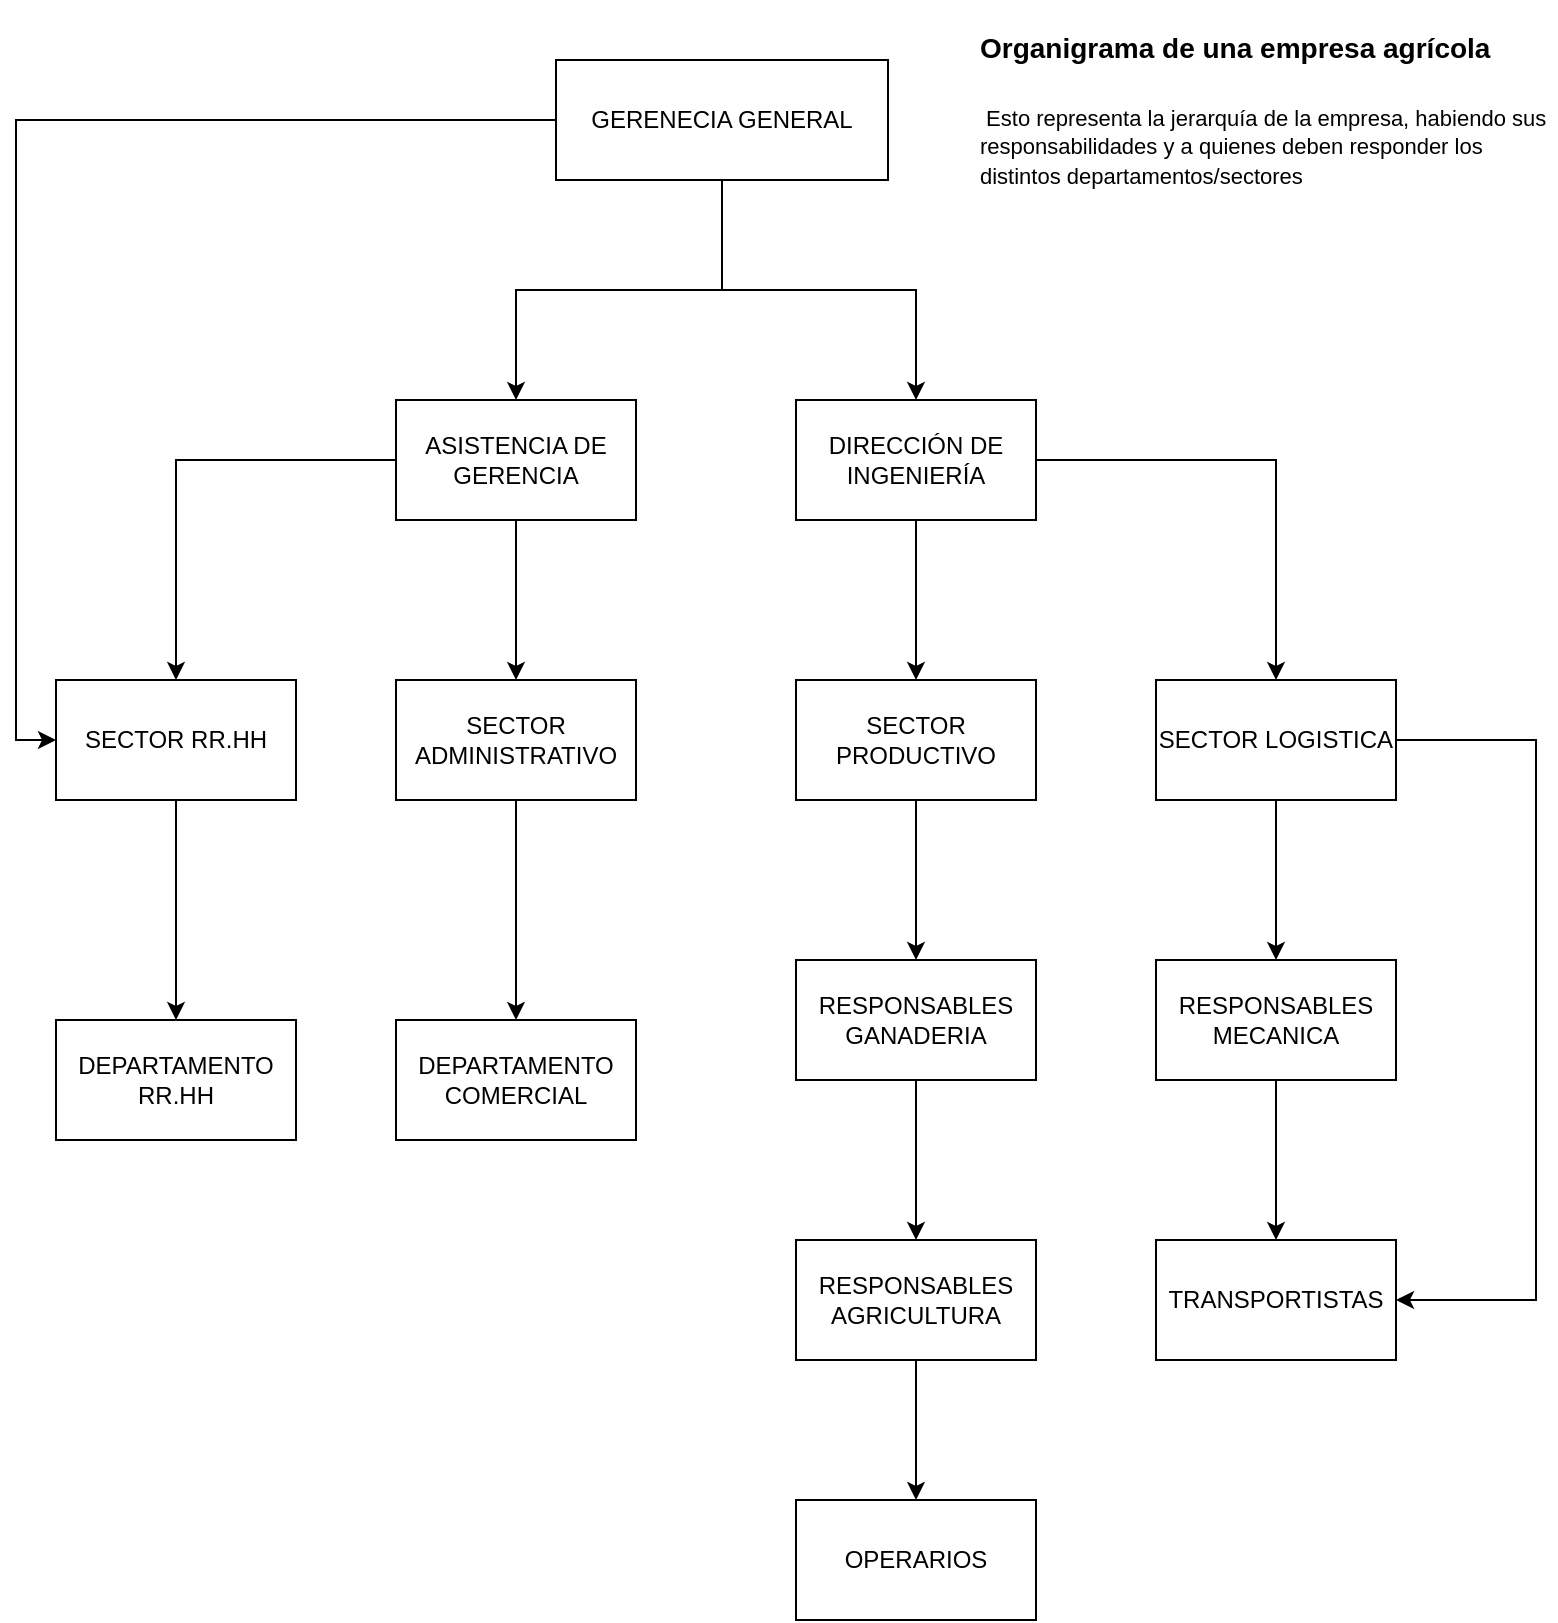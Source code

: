 <mxfile version="24.0.6" type="github">
  <diagram name="Página-1" id="VDvTuNJUogok4bshPlbD">
    <mxGraphModel dx="1674" dy="754" grid="1" gridSize="10" guides="1" tooltips="1" connect="1" arrows="1" fold="1" page="1" pageScale="1" pageWidth="827" pageHeight="1169" math="0" shadow="0">
      <root>
        <mxCell id="0" />
        <mxCell id="1" parent="0" />
        <mxCell id="oBVNPdmU14TKFL_bj563-8" style="edgeStyle=orthogonalEdgeStyle;rounded=0;orthogonalLoop=1;jettySize=auto;html=1;entryX=0.5;entryY=0;entryDx=0;entryDy=0;" edge="1" parent="1" source="oBVNPdmU14TKFL_bj563-1" target="oBVNPdmU14TKFL_bj563-2">
          <mxGeometry relative="1" as="geometry" />
        </mxCell>
        <mxCell id="oBVNPdmU14TKFL_bj563-9" style="edgeStyle=orthogonalEdgeStyle;rounded=0;orthogonalLoop=1;jettySize=auto;html=1;entryX=0.5;entryY=0;entryDx=0;entryDy=0;" edge="1" parent="1" source="oBVNPdmU14TKFL_bj563-1" target="oBVNPdmU14TKFL_bj563-5">
          <mxGeometry relative="1" as="geometry" />
        </mxCell>
        <mxCell id="oBVNPdmU14TKFL_bj563-29" style="edgeStyle=orthogonalEdgeStyle;rounded=0;orthogonalLoop=1;jettySize=auto;html=1;entryX=0;entryY=0.5;entryDx=0;entryDy=0;" edge="1" parent="1" source="oBVNPdmU14TKFL_bj563-1" target="oBVNPdmU14TKFL_bj563-6">
          <mxGeometry relative="1" as="geometry" />
        </mxCell>
        <mxCell id="oBVNPdmU14TKFL_bj563-1" value="GERENECIA GENERAL" style="rounded=0;whiteSpace=wrap;html=1;" vertex="1" parent="1">
          <mxGeometry x="310" y="30" width="166" height="60" as="geometry" />
        </mxCell>
        <mxCell id="oBVNPdmU14TKFL_bj563-10" style="edgeStyle=orthogonalEdgeStyle;rounded=0;orthogonalLoop=1;jettySize=auto;html=1;entryX=0.5;entryY=0;entryDx=0;entryDy=0;" edge="1" parent="1" source="oBVNPdmU14TKFL_bj563-2" target="oBVNPdmU14TKFL_bj563-6">
          <mxGeometry relative="1" as="geometry" />
        </mxCell>
        <mxCell id="oBVNPdmU14TKFL_bj563-11" style="edgeStyle=orthogonalEdgeStyle;rounded=0;orthogonalLoop=1;jettySize=auto;html=1;entryX=0.5;entryY=0;entryDx=0;entryDy=0;" edge="1" parent="1" source="oBVNPdmU14TKFL_bj563-2" target="oBVNPdmU14TKFL_bj563-3">
          <mxGeometry relative="1" as="geometry" />
        </mxCell>
        <mxCell id="oBVNPdmU14TKFL_bj563-2" value="ASISTENCIA DE GERENCIA" style="rounded=0;whiteSpace=wrap;html=1;" vertex="1" parent="1">
          <mxGeometry x="230" y="200" width="120" height="60" as="geometry" />
        </mxCell>
        <mxCell id="oBVNPdmU14TKFL_bj563-28" style="edgeStyle=orthogonalEdgeStyle;rounded=0;orthogonalLoop=1;jettySize=auto;html=1;" edge="1" parent="1" source="oBVNPdmU14TKFL_bj563-3" target="oBVNPdmU14TKFL_bj563-25">
          <mxGeometry relative="1" as="geometry" />
        </mxCell>
        <mxCell id="oBVNPdmU14TKFL_bj563-3" value="SECTOR ADMINISTRATIVO" style="rounded=0;whiteSpace=wrap;html=1;" vertex="1" parent="1">
          <mxGeometry x="230" y="340" width="120" height="60" as="geometry" />
        </mxCell>
        <mxCell id="oBVNPdmU14TKFL_bj563-18" style="edgeStyle=orthogonalEdgeStyle;rounded=0;orthogonalLoop=1;jettySize=auto;html=1;" edge="1" parent="1" source="oBVNPdmU14TKFL_bj563-4" target="oBVNPdmU14TKFL_bj563-14">
          <mxGeometry relative="1" as="geometry" />
        </mxCell>
        <mxCell id="oBVNPdmU14TKFL_bj563-4" value="SECTOR PRODUCTIVO" style="rounded=0;whiteSpace=wrap;html=1;" vertex="1" parent="1">
          <mxGeometry x="430" y="340" width="120" height="60" as="geometry" />
        </mxCell>
        <mxCell id="oBVNPdmU14TKFL_bj563-12" style="edgeStyle=orthogonalEdgeStyle;rounded=0;orthogonalLoop=1;jettySize=auto;html=1;entryX=0.5;entryY=0;entryDx=0;entryDy=0;" edge="1" parent="1" source="oBVNPdmU14TKFL_bj563-5" target="oBVNPdmU14TKFL_bj563-4">
          <mxGeometry relative="1" as="geometry" />
        </mxCell>
        <mxCell id="oBVNPdmU14TKFL_bj563-13" style="edgeStyle=orthogonalEdgeStyle;rounded=0;orthogonalLoop=1;jettySize=auto;html=1;entryX=0.5;entryY=0;entryDx=0;entryDy=0;" edge="1" parent="1" source="oBVNPdmU14TKFL_bj563-5" target="oBVNPdmU14TKFL_bj563-7">
          <mxGeometry relative="1" as="geometry" />
        </mxCell>
        <mxCell id="oBVNPdmU14TKFL_bj563-5" value="DIRECCIÓN DE INGENIERÍA" style="rounded=0;whiteSpace=wrap;html=1;" vertex="1" parent="1">
          <mxGeometry x="430" y="200" width="120" height="60" as="geometry" />
        </mxCell>
        <mxCell id="oBVNPdmU14TKFL_bj563-27" style="edgeStyle=orthogonalEdgeStyle;rounded=0;orthogonalLoop=1;jettySize=auto;html=1;" edge="1" parent="1" source="oBVNPdmU14TKFL_bj563-6" target="oBVNPdmU14TKFL_bj563-26">
          <mxGeometry relative="1" as="geometry" />
        </mxCell>
        <mxCell id="oBVNPdmU14TKFL_bj563-6" value="SECTOR RR.HH" style="rounded=0;whiteSpace=wrap;html=1;" vertex="1" parent="1">
          <mxGeometry x="60" y="340" width="120" height="60" as="geometry" />
        </mxCell>
        <mxCell id="oBVNPdmU14TKFL_bj563-23" style="edgeStyle=orthogonalEdgeStyle;rounded=0;orthogonalLoop=1;jettySize=auto;html=1;entryX=0.5;entryY=0;entryDx=0;entryDy=0;" edge="1" parent="1" source="oBVNPdmU14TKFL_bj563-7" target="oBVNPdmU14TKFL_bj563-16">
          <mxGeometry relative="1" as="geometry" />
        </mxCell>
        <mxCell id="oBVNPdmU14TKFL_bj563-24" style="edgeStyle=orthogonalEdgeStyle;rounded=0;orthogonalLoop=1;jettySize=auto;html=1;entryX=1;entryY=0.5;entryDx=0;entryDy=0;exitX=1;exitY=0.5;exitDx=0;exitDy=0;" edge="1" parent="1" source="oBVNPdmU14TKFL_bj563-7" target="oBVNPdmU14TKFL_bj563-21">
          <mxGeometry relative="1" as="geometry">
            <mxPoint x="760" y="660" as="targetPoint" />
            <mxPoint x="750" y="370" as="sourcePoint" />
            <Array as="points">
              <mxPoint x="800" y="370" />
              <mxPoint x="800" y="650" />
            </Array>
          </mxGeometry>
        </mxCell>
        <mxCell id="oBVNPdmU14TKFL_bj563-7" value="SECTOR LOGISTICA" style="rounded=0;whiteSpace=wrap;html=1;" vertex="1" parent="1">
          <mxGeometry x="610" y="340" width="120" height="60" as="geometry" />
        </mxCell>
        <mxCell id="oBVNPdmU14TKFL_bj563-19" style="edgeStyle=orthogonalEdgeStyle;rounded=0;orthogonalLoop=1;jettySize=auto;html=1;" edge="1" parent="1" source="oBVNPdmU14TKFL_bj563-14" target="oBVNPdmU14TKFL_bj563-15">
          <mxGeometry relative="1" as="geometry" />
        </mxCell>
        <mxCell id="oBVNPdmU14TKFL_bj563-14" value="RESPONSABLES GANADERIA" style="rounded=0;whiteSpace=wrap;html=1;" vertex="1" parent="1">
          <mxGeometry x="430" y="480" width="120" height="60" as="geometry" />
        </mxCell>
        <mxCell id="oBVNPdmU14TKFL_bj563-20" style="edgeStyle=orthogonalEdgeStyle;rounded=0;orthogonalLoop=1;jettySize=auto;html=1;" edge="1" parent="1" source="oBVNPdmU14TKFL_bj563-15" target="oBVNPdmU14TKFL_bj563-17">
          <mxGeometry relative="1" as="geometry" />
        </mxCell>
        <mxCell id="oBVNPdmU14TKFL_bj563-15" value="RESPONSABLES AGRICULTURA" style="rounded=0;whiteSpace=wrap;html=1;" vertex="1" parent="1">
          <mxGeometry x="430" y="620" width="120" height="60" as="geometry" />
        </mxCell>
        <mxCell id="oBVNPdmU14TKFL_bj563-22" value="" style="edgeStyle=orthogonalEdgeStyle;rounded=0;orthogonalLoop=1;jettySize=auto;html=1;" edge="1" parent="1" source="oBVNPdmU14TKFL_bj563-16" target="oBVNPdmU14TKFL_bj563-21">
          <mxGeometry relative="1" as="geometry" />
        </mxCell>
        <mxCell id="oBVNPdmU14TKFL_bj563-16" value="RESPONSABLES MECANICA" style="rounded=0;whiteSpace=wrap;html=1;" vertex="1" parent="1">
          <mxGeometry x="610" y="480" width="120" height="60" as="geometry" />
        </mxCell>
        <mxCell id="oBVNPdmU14TKFL_bj563-17" value="OPERARIOS" style="rounded=0;whiteSpace=wrap;html=1;" vertex="1" parent="1">
          <mxGeometry x="430" y="750" width="120" height="60" as="geometry" />
        </mxCell>
        <mxCell id="oBVNPdmU14TKFL_bj563-21" value="TRANSPORTISTAS" style="rounded=0;whiteSpace=wrap;html=1;" vertex="1" parent="1">
          <mxGeometry x="610" y="620" width="120" height="60" as="geometry" />
        </mxCell>
        <mxCell id="oBVNPdmU14TKFL_bj563-25" value="DEPARTAMENTO COMERCIAL" style="rounded=0;whiteSpace=wrap;html=1;" vertex="1" parent="1">
          <mxGeometry x="230" y="510" width="120" height="60" as="geometry" />
        </mxCell>
        <mxCell id="oBVNPdmU14TKFL_bj563-26" value="DEPARTAMENTO&lt;br&gt;RR.HH" style="rounded=0;whiteSpace=wrap;html=1;" vertex="1" parent="1">
          <mxGeometry x="60" y="510" width="120" height="60" as="geometry" />
        </mxCell>
        <mxCell id="oBVNPdmU14TKFL_bj563-30" value="&lt;h1 style=&quot;margin-top: 0px;&quot;&gt;&lt;font style=&quot;font-size: 14px;&quot;&gt;Organigrama de una empresa agrícola&lt;/font&gt;&lt;br&gt;&lt;/h1&gt;&lt;p&gt;&lt;font style=&quot;font-size: 11px;&quot;&gt;&amp;nbsp;Esto representa la jerarquía de la empresa, habiendo sus responsabilidades y a quienes deben responder los distintos departamentos/sectores&lt;/font&gt;&lt;br&gt;&lt;/p&gt;" style="text;html=1;whiteSpace=wrap;overflow=hidden;rounded=0;" vertex="1" parent="1">
          <mxGeometry x="520" width="290" height="110" as="geometry" />
        </mxCell>
      </root>
    </mxGraphModel>
  </diagram>
</mxfile>
